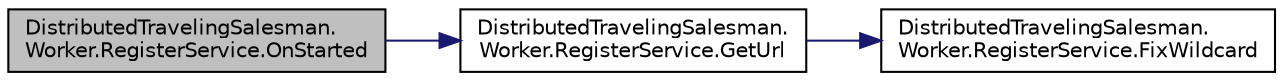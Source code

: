 digraph "DistributedTravelingSalesman.Worker.RegisterService.OnStarted"
{
 // INTERACTIVE_SVG=YES
 // LATEX_PDF_SIZE
  edge [fontname="Helvetica",fontsize="10",labelfontname="Helvetica",labelfontsize="10"];
  node [fontname="Helvetica",fontsize="10",shape=record];
  rankdir="LR";
  Node1 [label="DistributedTravelingSalesman.\lWorker.RegisterService.OnStarted",height=0.2,width=0.4,color="black", fillcolor="grey75", style="filled", fontcolor="black",tooltip=" "];
  Node1 -> Node2 [color="midnightblue",fontsize="10",style="solid",fontname="Helvetica"];
  Node2 [label="DistributedTravelingSalesman.\lWorker.RegisterService.GetUrl",height=0.2,width=0.4,color="black", fillcolor="white", style="filled",URL="$class_distributed_traveling_salesman_1_1_worker_1_1_register_service.html#a4dec526af03cca74407aaf1b83a650c0",tooltip=" "];
  Node2 -> Node3 [color="midnightblue",fontsize="10",style="solid",fontname="Helvetica"];
  Node3 [label="DistributedTravelingSalesman.\lWorker.RegisterService.FixWildcard",height=0.2,width=0.4,color="black", fillcolor="white", style="filled",URL="$class_distributed_traveling_salesman_1_1_worker_1_1_register_service.html#aea50caeafa7d9f1ebf65a72aa4cd0848",tooltip=" "];
}
